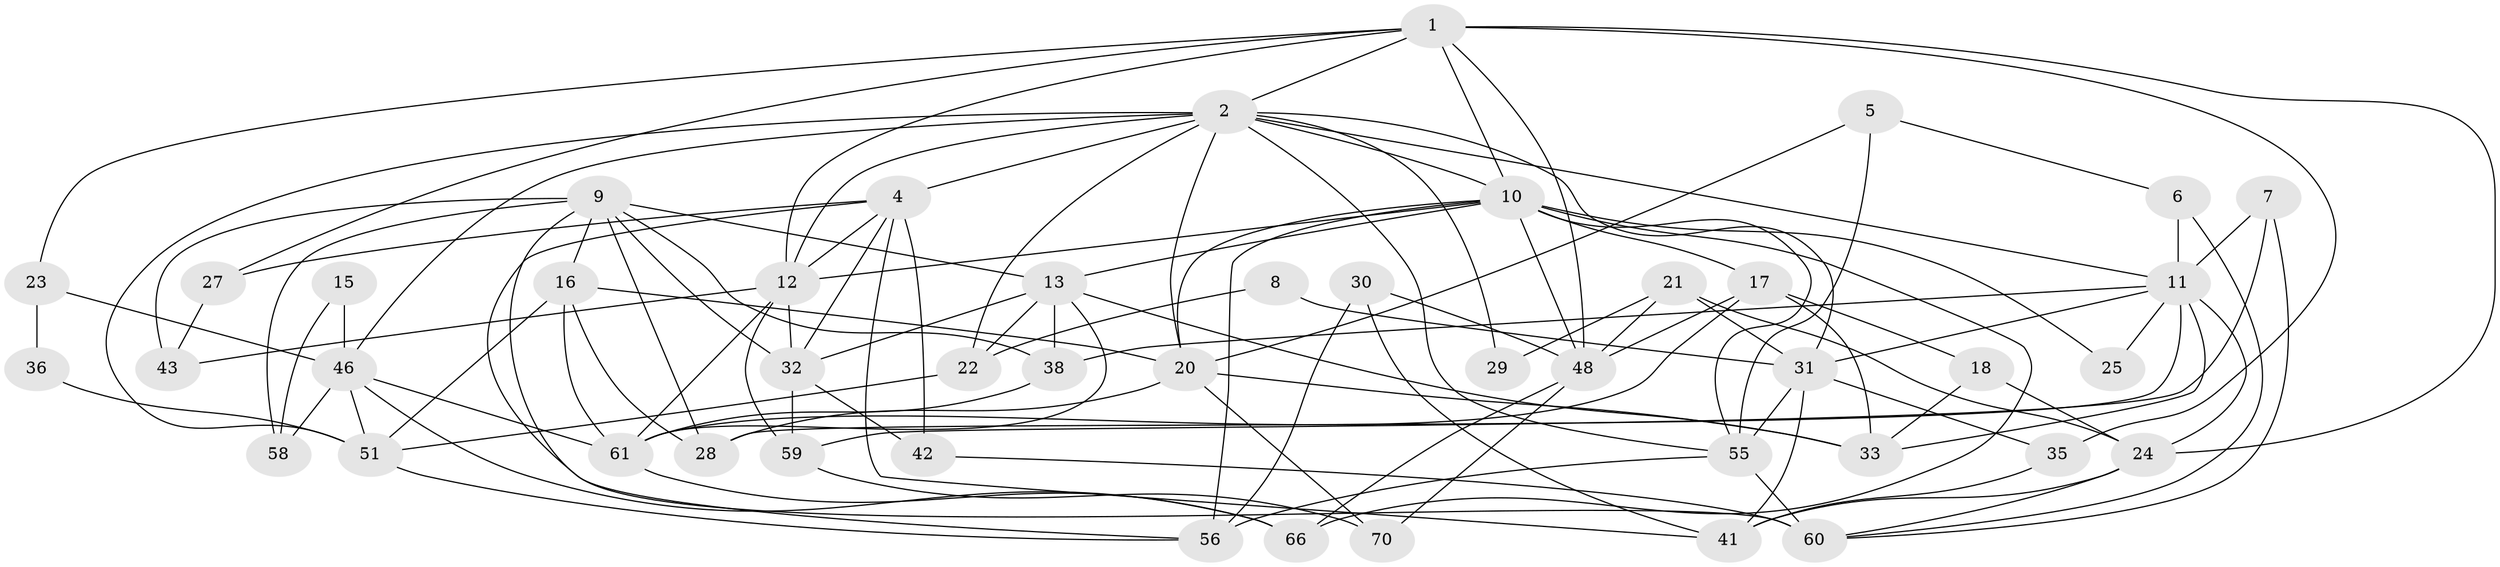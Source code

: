 // original degree distribution, {6: 0.09722222222222222, 7: 0.027777777777777776, 4: 0.2222222222222222, 3: 0.2777777777777778, 2: 0.1388888888888889, 5: 0.2222222222222222, 8: 0.013888888888888888}
// Generated by graph-tools (version 1.1) at 2025/42/03/06/25 10:42:00]
// undirected, 46 vertices, 115 edges
graph export_dot {
graph [start="1"]
  node [color=gray90,style=filled];
  1 [super="+3"];
  2 [super="+69"];
  4 [super="+14"];
  5;
  6 [super="+44"];
  7;
  8;
  9 [super="+52"];
  10 [super="+45"];
  11 [super="+19"];
  12 [super="+54"];
  13 [super="+34"];
  15;
  16 [super="+62"];
  17 [super="+39"];
  18;
  20 [super="+40"];
  21 [super="+72"];
  22;
  23;
  24 [super="+26"];
  25;
  27;
  28 [super="+47"];
  29;
  30;
  31 [super="+50"];
  32 [super="+37"];
  33 [super="+65"];
  35;
  36;
  38;
  41;
  42;
  43;
  46 [super="+49"];
  48 [super="+68"];
  51 [super="+53"];
  55 [super="+71"];
  56 [super="+57"];
  58;
  59 [super="+64"];
  60 [super="+67"];
  61 [super="+63"];
  66;
  70;
  1 -- 12;
  1 -- 23;
  1 -- 27;
  1 -- 35;
  1 -- 48;
  1 -- 10;
  1 -- 24;
  1 -- 2;
  2 -- 4;
  2 -- 29;
  2 -- 11;
  2 -- 55;
  2 -- 10;
  2 -- 51;
  2 -- 20;
  2 -- 22;
  2 -- 46;
  2 -- 31;
  2 -- 12;
  4 -- 42;
  4 -- 56;
  4 -- 32;
  4 -- 41;
  4 -- 27;
  4 -- 12;
  5 -- 55;
  5 -- 6;
  5 -- 20;
  6 -- 60;
  6 -- 11;
  7 -- 60;
  7 -- 11;
  7 -- 59;
  8 -- 22;
  8 -- 31;
  9 -- 32;
  9 -- 38;
  9 -- 60;
  9 -- 13;
  9 -- 16;
  9 -- 58;
  9 -- 43;
  9 -- 28;
  10 -- 13;
  10 -- 12;
  10 -- 66;
  10 -- 56;
  10 -- 48;
  10 -- 17;
  10 -- 55;
  10 -- 25;
  10 -- 20;
  11 -- 25;
  11 -- 33;
  11 -- 38;
  11 -- 24;
  11 -- 28;
  11 -- 31;
  12 -- 32;
  12 -- 59;
  12 -- 61;
  12 -- 43;
  13 -- 61;
  13 -- 33;
  13 -- 22;
  13 -- 38;
  13 -- 32;
  15 -- 58;
  15 -- 46;
  16 -- 28;
  16 -- 61;
  16 -- 51;
  16 -- 20;
  17 -- 48;
  17 -- 18;
  17 -- 33;
  17 -- 61;
  18 -- 33;
  18 -- 24;
  20 -- 33;
  20 -- 70;
  20 -- 28;
  21 -- 48 [weight=2];
  21 -- 24;
  21 -- 29;
  21 -- 31;
  22 -- 51;
  23 -- 46;
  23 -- 36;
  24 -- 41;
  24 -- 60;
  27 -- 43;
  30 -- 41;
  30 -- 48;
  30 -- 56;
  31 -- 41;
  31 -- 35;
  31 -- 55;
  32 -- 59;
  32 -- 42;
  35 -- 41;
  36 -- 51;
  38 -- 61;
  42 -- 60;
  46 -- 66;
  46 -- 58;
  46 -- 61;
  46 -- 51;
  48 -- 66;
  48 -- 70;
  51 -- 56;
  55 -- 60 [weight=2];
  55 -- 56;
  59 -- 70;
  61 -- 66;
}
